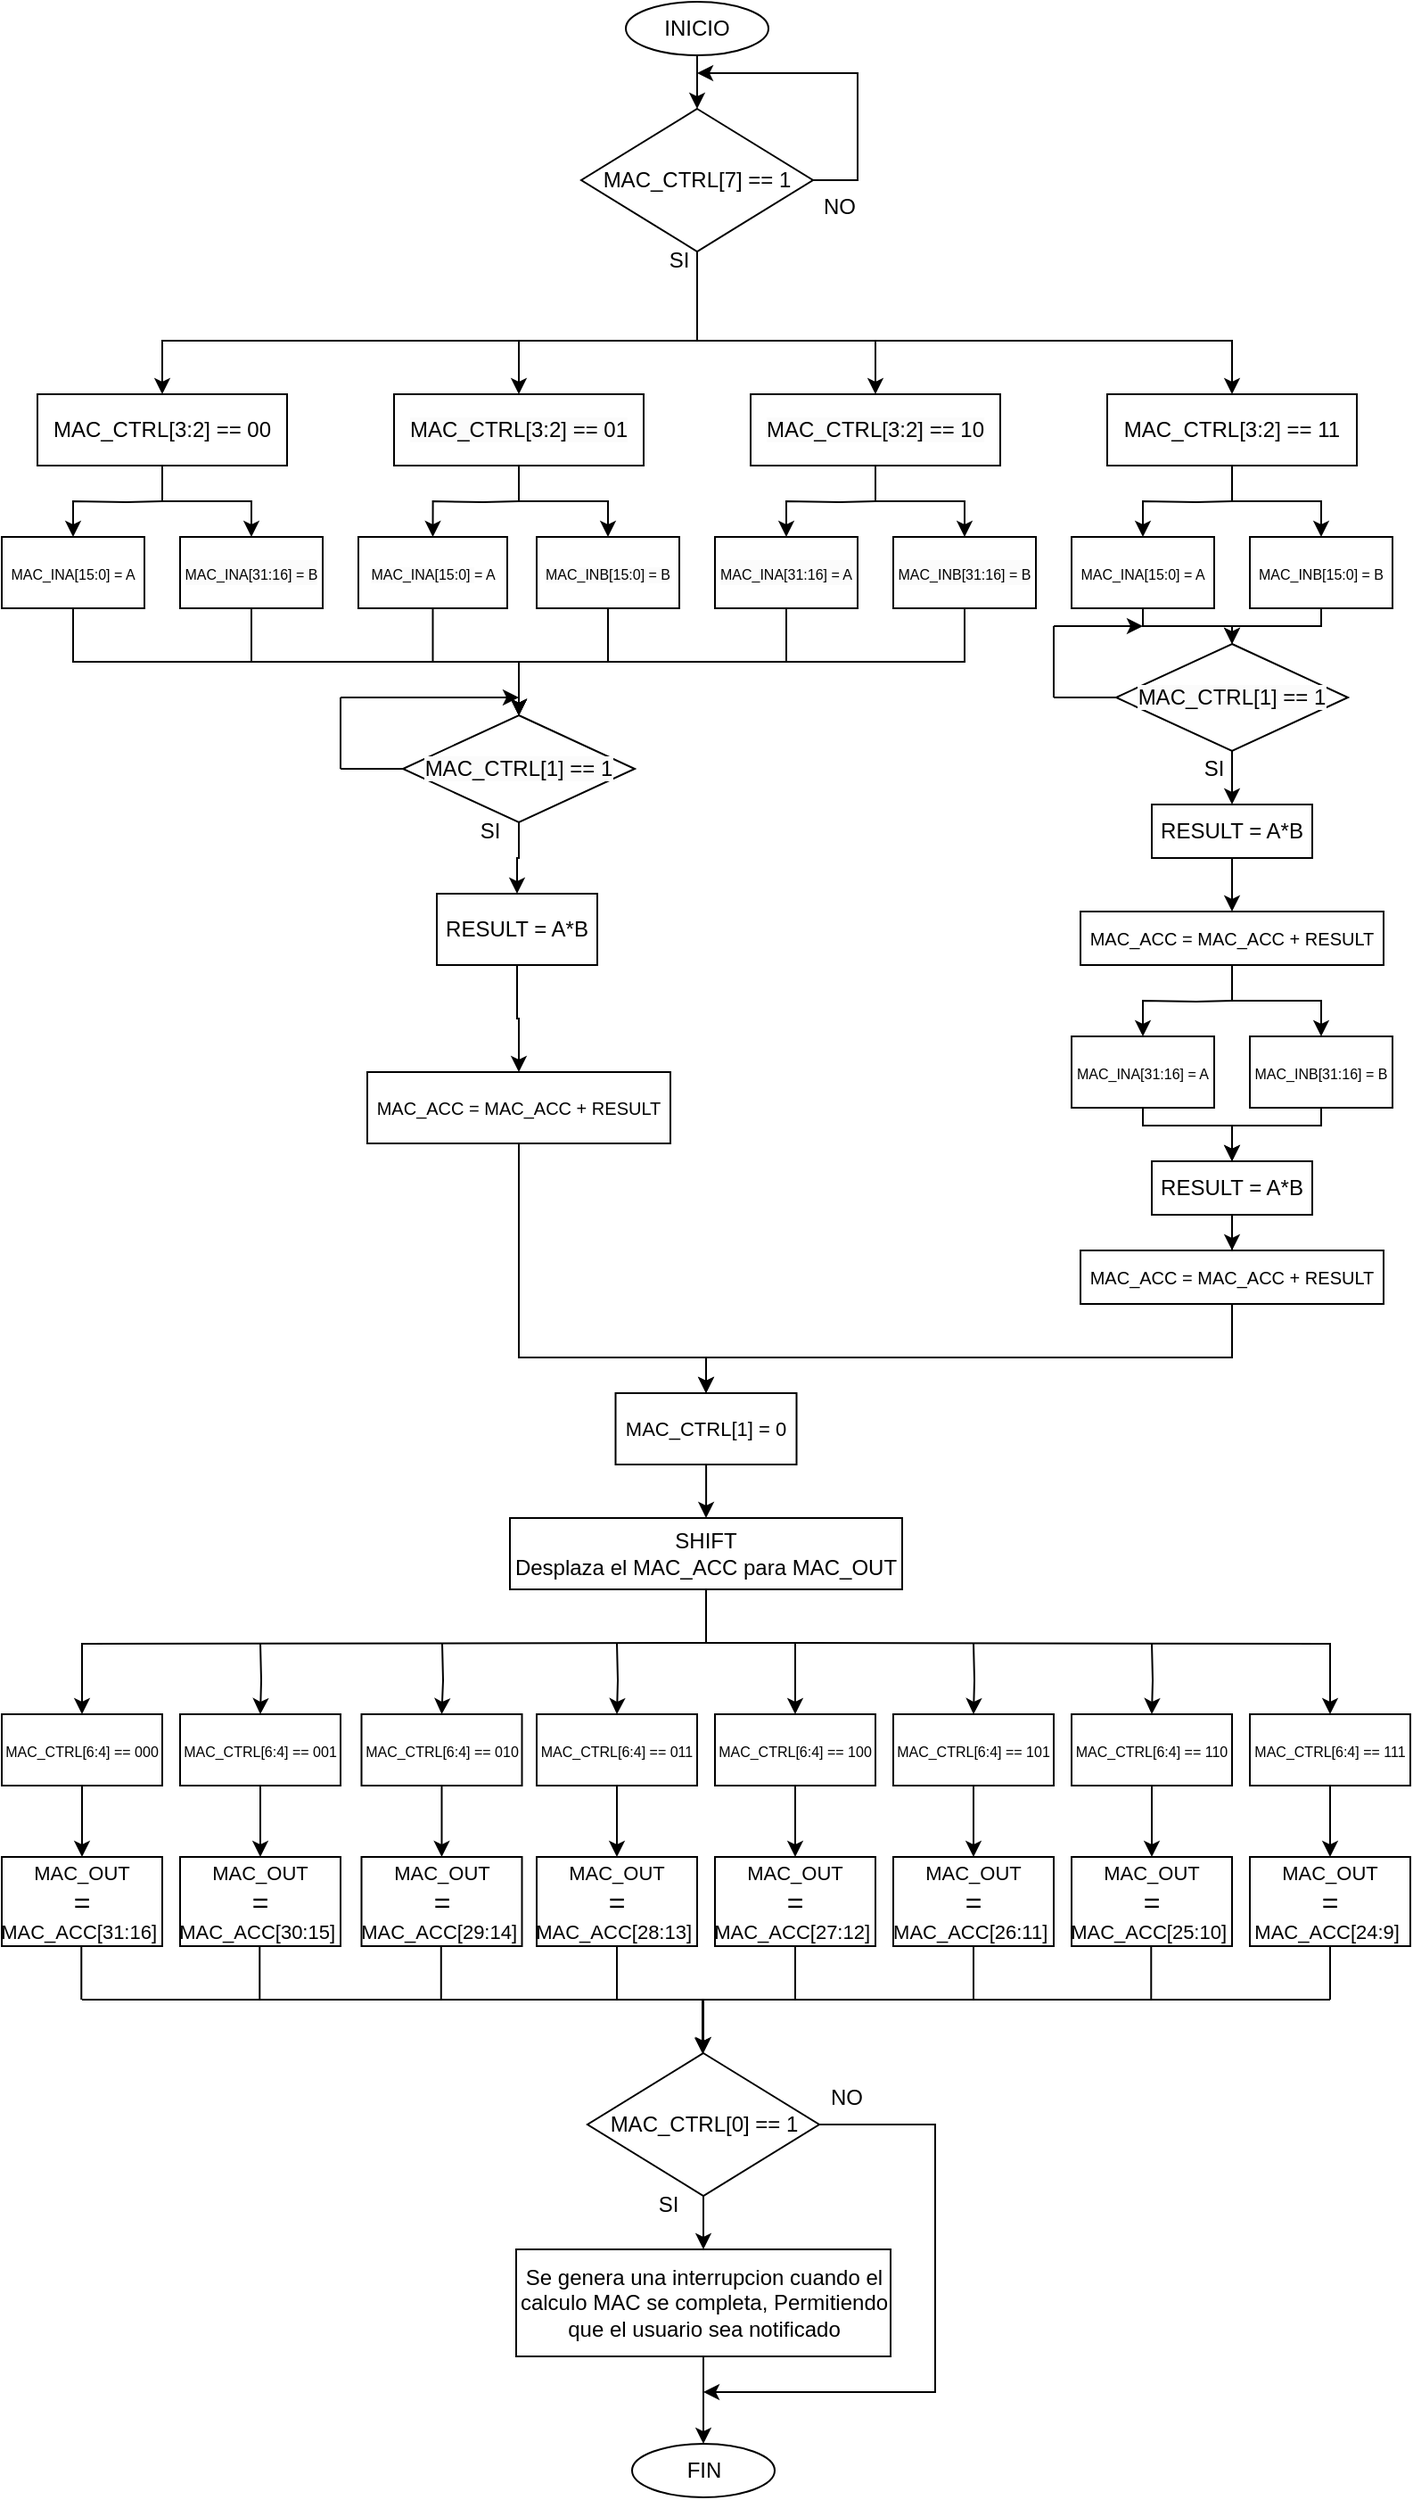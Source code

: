 <mxfile version="24.8.4">
  <diagram name="Página-1" id="S5s8gdEWDQnm_vb1-Cur">
    <mxGraphModel dx="2491" dy="2509" grid="1" gridSize="10" guides="1" tooltips="1" connect="1" arrows="1" fold="1" page="1" pageScale="1" pageWidth="827" pageHeight="1169" math="0" shadow="0">
      <root>
        <mxCell id="0" />
        <mxCell id="1" parent="0" />
        <mxCell id="XqxvmUvMj2cJ1wYKaSK2-6" value="" style="edgeStyle=orthogonalEdgeStyle;rounded=0;orthogonalLoop=1;jettySize=auto;html=1;entryX=0.5;entryY=0;entryDx=0;entryDy=0;" parent="1" source="XqxvmUvMj2cJ1wYKaSK2-3" target="XqxvmUvMj2cJ1wYKaSK2-7" edge="1">
          <mxGeometry relative="1" as="geometry">
            <mxPoint x="540.0" y="-60" as="targetPoint" />
          </mxGeometry>
        </mxCell>
        <mxCell id="XqxvmUvMj2cJ1wYKaSK2-3" value="INICIO" style="ellipse;whiteSpace=wrap;html=1;" parent="1" vertex="1">
          <mxGeometry x="520" y="-100" width="80" height="30" as="geometry" />
        </mxCell>
        <mxCell id="XqxvmUvMj2cJ1wYKaSK2-9" style="edgeStyle=orthogonalEdgeStyle;rounded=0;orthogonalLoop=1;jettySize=auto;html=1;exitX=1;exitY=0.5;exitDx=0;exitDy=0;" parent="1" source="XqxvmUvMj2cJ1wYKaSK2-7" edge="1">
          <mxGeometry relative="1" as="geometry">
            <mxPoint x="560" y="-60" as="targetPoint" />
            <Array as="points">
              <mxPoint x="650" />
              <mxPoint x="650" y="-60" />
            </Array>
          </mxGeometry>
        </mxCell>
        <mxCell id="XqxvmUvMj2cJ1wYKaSK2-16" value="" style="edgeStyle=orthogonalEdgeStyle;rounded=0;orthogonalLoop=1;jettySize=auto;html=1;" parent="1" target="XqxvmUvMj2cJ1wYKaSK2-12" edge="1">
          <mxGeometry relative="1" as="geometry">
            <mxPoint x="560" y="60" as="sourcePoint" />
            <Array as="points">
              <mxPoint x="560" y="61" />
              <mxPoint x="560" y="90" />
              <mxPoint x="460" y="90" />
            </Array>
          </mxGeometry>
        </mxCell>
        <mxCell id="XqxvmUvMj2cJ1wYKaSK2-7" value="MAC_CTRL[7] == 1" style="rhombus;whiteSpace=wrap;html=1;" parent="1" vertex="1">
          <mxGeometry x="495" y="-40" width="130" height="80" as="geometry" />
        </mxCell>
        <mxCell id="XqxvmUvMj2cJ1wYKaSK2-39" value="" style="edgeStyle=orthogonalEdgeStyle;rounded=0;orthogonalLoop=1;jettySize=auto;html=1;" parent="1" source="XqxvmUvMj2cJ1wYKaSK2-11" target="XqxvmUvMj2cJ1wYKaSK2-31" edge="1">
          <mxGeometry relative="1" as="geometry" />
        </mxCell>
        <mxCell id="XqxvmUvMj2cJ1wYKaSK2-11" value="&lt;br&gt;&lt;span style=&quot;color: rgb(0, 0, 0); font-family: Helvetica; font-size: 12px; font-style: normal; font-variant-ligatures: normal; font-variant-caps: normal; font-weight: 400; letter-spacing: normal; orphans: 2; text-align: center; text-indent: 0px; text-transform: none; widows: 2; word-spacing: 0px; -webkit-text-stroke-width: 0px; white-space: normal; background-color: rgb(251, 251, 251); text-decoration-thickness: initial; text-decoration-style: initial; text-decoration-color: initial; display: inline !important; float: none;&quot;&gt;MAC_CTRL[3:2] == 10&lt;/span&gt;&lt;div&gt;&lt;br&gt;&lt;/div&gt;" style="rounded=0;whiteSpace=wrap;html=1;" parent="1" vertex="1">
          <mxGeometry x="590" y="120" width="140" height="40" as="geometry" />
        </mxCell>
        <mxCell id="XqxvmUvMj2cJ1wYKaSK2-37" value="" style="edgeStyle=orthogonalEdgeStyle;rounded=0;orthogonalLoop=1;jettySize=auto;html=1;" parent="1" source="XqxvmUvMj2cJ1wYKaSK2-12" target="XqxvmUvMj2cJ1wYKaSK2-29" edge="1">
          <mxGeometry relative="1" as="geometry" />
        </mxCell>
        <mxCell id="XqxvmUvMj2cJ1wYKaSK2-12" value="&lt;br&gt;&lt;span style=&quot;color: rgb(0, 0, 0); font-family: Helvetica; font-size: 12px; font-style: normal; font-variant-ligatures: normal; font-variant-caps: normal; font-weight: 400; letter-spacing: normal; orphans: 2; text-align: center; text-indent: 0px; text-transform: none; widows: 2; word-spacing: 0px; -webkit-text-stroke-width: 0px; white-space: normal; background-color: rgb(251, 251, 251); text-decoration-thickness: initial; text-decoration-style: initial; text-decoration-color: initial; display: inline !important; float: none;&quot;&gt;MAC_CTRL[3:2] == 01&lt;/span&gt;&lt;div&gt;&lt;br&gt;&lt;/div&gt;" style="rounded=0;whiteSpace=wrap;html=1;fontStyle=1" parent="1" vertex="1">
          <mxGeometry x="390" y="120" width="140" height="40" as="geometry" />
        </mxCell>
        <mxCell id="XqxvmUvMj2cJ1wYKaSK2-35" value="" style="edgeStyle=orthogonalEdgeStyle;rounded=0;orthogonalLoop=1;jettySize=auto;html=1;" parent="1" source="XqxvmUvMj2cJ1wYKaSK2-13" target="XqxvmUvMj2cJ1wYKaSK2-27" edge="1">
          <mxGeometry relative="1" as="geometry" />
        </mxCell>
        <mxCell id="XqxvmUvMj2cJ1wYKaSK2-13" value="MAC_CTRL[3:2] == 00" style="rounded=0;whiteSpace=wrap;html=1;" parent="1" vertex="1">
          <mxGeometry x="190" y="120" width="140" height="40" as="geometry" />
        </mxCell>
        <mxCell id="XqxvmUvMj2cJ1wYKaSK2-41" value="" style="edgeStyle=orthogonalEdgeStyle;rounded=0;orthogonalLoop=1;jettySize=auto;html=1;" parent="1" source="XqxvmUvMj2cJ1wYKaSK2-14" target="XqxvmUvMj2cJ1wYKaSK2-33" edge="1">
          <mxGeometry relative="1" as="geometry" />
        </mxCell>
        <mxCell id="XqxvmUvMj2cJ1wYKaSK2-14" value="MAC_CTRL[3:2] == 11" style="rounded=0;whiteSpace=wrap;html=1;" parent="1" vertex="1">
          <mxGeometry x="790" y="120" width="140" height="40" as="geometry" />
        </mxCell>
        <mxCell id="XqxvmUvMj2cJ1wYKaSK2-19" value="" style="edgeStyle=orthogonalEdgeStyle;rounded=0;orthogonalLoop=1;jettySize=auto;html=1;entryX=0.5;entryY=0;entryDx=0;entryDy=0;" parent="1" target="XqxvmUvMj2cJ1wYKaSK2-13" edge="1">
          <mxGeometry relative="1" as="geometry">
            <mxPoint x="560" y="60" as="sourcePoint" />
            <mxPoint x="440" y="120" as="targetPoint" />
            <Array as="points">
              <mxPoint x="560" y="90" />
              <mxPoint x="260" y="90" />
            </Array>
          </mxGeometry>
        </mxCell>
        <mxCell id="XqxvmUvMj2cJ1wYKaSK2-20" value="" style="edgeStyle=orthogonalEdgeStyle;rounded=0;orthogonalLoop=1;jettySize=auto;html=1;entryX=0.5;entryY=0;entryDx=0;entryDy=0;" parent="1" target="XqxvmUvMj2cJ1wYKaSK2-11" edge="1">
          <mxGeometry relative="1" as="geometry">
            <mxPoint x="560" y="60" as="sourcePoint" />
            <mxPoint x="540" y="120" as="targetPoint" />
            <Array as="points">
              <mxPoint x="560" y="90" />
              <mxPoint x="660" y="90" />
            </Array>
          </mxGeometry>
        </mxCell>
        <mxCell id="XqxvmUvMj2cJ1wYKaSK2-22" value="" style="edgeStyle=orthogonalEdgeStyle;rounded=0;orthogonalLoop=1;jettySize=auto;html=1;entryX=0.5;entryY=0;entryDx=0;entryDy=0;exitX=0.5;exitY=1;exitDx=0;exitDy=0;" parent="1" source="XqxvmUvMj2cJ1wYKaSK2-7" target="XqxvmUvMj2cJ1wYKaSK2-14" edge="1">
          <mxGeometry relative="1" as="geometry">
            <mxPoint x="560" y="60" as="sourcePoint" />
            <mxPoint x="740" y="110" as="targetPoint" />
            <Array as="points">
              <mxPoint x="560" y="90" />
              <mxPoint x="860" y="90" />
            </Array>
          </mxGeometry>
        </mxCell>
        <mxCell id="XqxvmUvMj2cJ1wYKaSK2-88" style="edgeStyle=orthogonalEdgeStyle;rounded=0;orthogonalLoop=1;jettySize=auto;html=1;entryX=0.5;entryY=0;entryDx=0;entryDy=0;" parent="1" source="XqxvmUvMj2cJ1wYKaSK2-26" target="XqxvmUvMj2cJ1wYKaSK2-77" edge="1">
          <mxGeometry relative="1" as="geometry">
            <Array as="points">
              <mxPoint x="210" y="270" />
              <mxPoint x="460" y="270" />
            </Array>
          </mxGeometry>
        </mxCell>
        <mxCell id="XqxvmUvMj2cJ1wYKaSK2-26" value="&lt;font style=&quot;font-size: 8px;&quot;&gt;MAC_INA[15:0] = A&lt;/font&gt;" style="rounded=0;whiteSpace=wrap;html=1;" parent="1" vertex="1">
          <mxGeometry x="170" y="200" width="80" height="40" as="geometry" />
        </mxCell>
        <mxCell id="XqxvmUvMj2cJ1wYKaSK2-87" style="edgeStyle=orthogonalEdgeStyle;rounded=0;orthogonalLoop=1;jettySize=auto;html=1;entryX=0.5;entryY=0;entryDx=0;entryDy=0;" parent="1" source="XqxvmUvMj2cJ1wYKaSK2-27" target="XqxvmUvMj2cJ1wYKaSK2-77" edge="1">
          <mxGeometry relative="1" as="geometry">
            <Array as="points">
              <mxPoint x="310" y="270" />
              <mxPoint x="460" y="270" />
            </Array>
          </mxGeometry>
        </mxCell>
        <mxCell id="XqxvmUvMj2cJ1wYKaSK2-27" value="&lt;br&gt;&lt;span style=&quot;color: rgb(0, 0, 0); font-family: Helvetica; font-style: normal; font-variant-ligatures: normal; font-variant-caps: normal; font-weight: 400; letter-spacing: normal; orphans: 2; text-align: center; text-indent: 0px; text-transform: none; widows: 2; word-spacing: 0px; -webkit-text-stroke-width: 0px; white-space: normal; background-color: rgb(251, 251, 251); text-decoration-thickness: initial; text-decoration-style: initial; text-decoration-color: initial; float: none; display: inline !important;&quot;&gt;&lt;font style=&quot;font-size: 8px;&quot;&gt;MAC_INA[31:16] = B&lt;/font&gt;&lt;/span&gt;&lt;div&gt;&lt;br&gt;&lt;/div&gt;" style="rounded=0;whiteSpace=wrap;html=1;" parent="1" vertex="1">
          <mxGeometry x="270" y="200" width="80" height="40" as="geometry" />
        </mxCell>
        <mxCell id="XqxvmUvMj2cJ1wYKaSK2-86" value="" style="edgeStyle=orthogonalEdgeStyle;rounded=0;orthogonalLoop=1;jettySize=auto;html=1;" parent="1" source="XqxvmUvMj2cJ1wYKaSK2-28" target="XqxvmUvMj2cJ1wYKaSK2-77" edge="1">
          <mxGeometry relative="1" as="geometry" />
        </mxCell>
        <mxCell id="XqxvmUvMj2cJ1wYKaSK2-28" value="&lt;br&gt;&lt;span style=&quot;color: rgb(0, 0, 0); font-family: Helvetica; font-size: 8px; font-style: normal; font-variant-ligatures: normal; font-variant-caps: normal; font-weight: 400; letter-spacing: normal; orphans: 2; text-align: center; text-indent: 0px; text-transform: none; widows: 2; word-spacing: 0px; -webkit-text-stroke-width: 0px; white-space: normal; background-color: rgb(251, 251, 251); text-decoration-thickness: initial; text-decoration-style: initial; text-decoration-color: initial; display: inline !important; float: none;&quot;&gt;MAC_INA[15:0]&amp;nbsp;&lt;/span&gt;&lt;span style=&quot;font-size: 8px;&quot;&gt;= A&lt;/span&gt;&lt;div&gt;&lt;br&gt;&lt;/div&gt;" style="rounded=0;whiteSpace=wrap;html=1;" parent="1" vertex="1">
          <mxGeometry x="370" y="200" width="83.5" height="40" as="geometry" />
        </mxCell>
        <mxCell id="XqxvmUvMj2cJ1wYKaSK2-85" style="edgeStyle=orthogonalEdgeStyle;rounded=0;orthogonalLoop=1;jettySize=auto;html=1;entryX=0.5;entryY=0;entryDx=0;entryDy=0;" parent="1" source="XqxvmUvMj2cJ1wYKaSK2-29" target="XqxvmUvMj2cJ1wYKaSK2-77" edge="1">
          <mxGeometry relative="1" as="geometry" />
        </mxCell>
        <mxCell id="XqxvmUvMj2cJ1wYKaSK2-29" value="&lt;br&gt;&lt;span style=&quot;color: rgb(0, 0, 0); font-family: Helvetica; font-size: 8px; font-style: normal; font-variant-ligatures: normal; font-variant-caps: normal; font-weight: 400; letter-spacing: normal; orphans: 2; text-align: center; text-indent: 0px; text-transform: none; widows: 2; word-spacing: 0px; -webkit-text-stroke-width: 0px; white-space: normal; background-color: rgb(251, 251, 251); text-decoration-thickness: initial; text-decoration-style: initial; text-decoration-color: initial; display: inline !important; float: none;&quot;&gt;MAC_INB[15:0] = B&lt;/span&gt;&lt;div&gt;&lt;br&gt;&lt;/div&gt;" style="rounded=0;whiteSpace=wrap;html=1;" parent="1" vertex="1">
          <mxGeometry x="470" y="200" width="80" height="40" as="geometry" />
        </mxCell>
        <mxCell id="XqxvmUvMj2cJ1wYKaSK2-84" style="edgeStyle=orthogonalEdgeStyle;rounded=0;orthogonalLoop=1;jettySize=auto;html=1;entryX=0.5;entryY=0;entryDx=0;entryDy=0;" parent="1" source="XqxvmUvMj2cJ1wYKaSK2-30" target="XqxvmUvMj2cJ1wYKaSK2-77" edge="1">
          <mxGeometry relative="1" as="geometry">
            <Array as="points">
              <mxPoint x="610" y="270" />
              <mxPoint x="460" y="270" />
            </Array>
          </mxGeometry>
        </mxCell>
        <mxCell id="XqxvmUvMj2cJ1wYKaSK2-30" value="&lt;br&gt;&lt;br style=&quot;forced-color-adjust: none;&quot;&gt;&lt;span style=&quot;forced-color-adjust: none; color: rgb(0, 0, 0); font-family: Helvetica; font-style: normal; font-variant-ligatures: normal; font-variant-caps: normal; font-weight: 400; letter-spacing: normal; orphans: 2; text-align: center; text-indent: 0px; text-transform: none; widows: 2; word-spacing: 0px; -webkit-text-stroke-width: 0px; white-space: normal; background-color: rgb(251, 251, 251); text-decoration-thickness: initial; text-decoration-style: initial; text-decoration-color: initial; float: none; display: inline !important;&quot;&gt;&lt;font style=&quot;forced-color-adjust: none; font-size: 8px;&quot;&gt;&lt;br&gt;&lt;/font&gt;&lt;/span&gt;&lt;div&gt;&lt;span style=&quot;forced-color-adjust: none; color: rgb(0, 0, 0); font-family: Helvetica; font-style: normal; font-variant-ligatures: normal; font-variant-caps: normal; font-weight: 400; letter-spacing: normal; orphans: 2; text-align: center; text-indent: 0px; text-transform: none; widows: 2; word-spacing: 0px; -webkit-text-stroke-width: 0px; white-space: normal; background-color: rgb(251, 251, 251); text-decoration-thickness: initial; text-decoration-style: initial; text-decoration-color: initial; float: none; display: inline !important;&quot;&gt;&lt;font style=&quot;forced-color-adjust: none; font-size: 8px;&quot;&gt;MAC_INA[31:16] = A&lt;/font&gt;&lt;/span&gt;&lt;div&gt;&lt;div style=&quot;forced-color-adjust: none;&quot;&gt;&lt;br style=&quot;forced-color-adjust: none; color: rgb(0, 0, 0); font-family: Helvetica; font-size: 12px; font-style: normal; font-variant-ligatures: normal; font-variant-caps: normal; font-weight: 400; letter-spacing: normal; orphans: 2; text-align: center; text-indent: 0px; text-transform: none; widows: 2; word-spacing: 0px; -webkit-text-stroke-width: 0px; white-space: normal; background-color: rgb(251, 251, 251); text-decoration-thickness: initial; text-decoration-style: initial; text-decoration-color: initial;&quot;&gt;&lt;br&gt;&lt;br&gt;&lt;/div&gt;&lt;/div&gt;&lt;/div&gt;" style="rounded=0;whiteSpace=wrap;html=1;" parent="1" vertex="1">
          <mxGeometry x="570" y="200" width="80" height="40" as="geometry" />
        </mxCell>
        <mxCell id="XqxvmUvMj2cJ1wYKaSK2-83" style="edgeStyle=orthogonalEdgeStyle;rounded=0;orthogonalLoop=1;jettySize=auto;html=1;entryX=0.5;entryY=0;entryDx=0;entryDy=0;" parent="1" source="XqxvmUvMj2cJ1wYKaSK2-31" target="XqxvmUvMj2cJ1wYKaSK2-77" edge="1">
          <mxGeometry relative="1" as="geometry">
            <Array as="points">
              <mxPoint x="710" y="270" />
              <mxPoint x="460" y="270" />
            </Array>
          </mxGeometry>
        </mxCell>
        <mxCell id="XqxvmUvMj2cJ1wYKaSK2-31" value="&lt;br&gt;&lt;br style=&quot;forced-color-adjust: none;&quot;&gt;&lt;span style=&quot;forced-color-adjust: none; color: rgb(0, 0, 0); font-family: Helvetica; font-style: normal; font-variant-ligatures: normal; font-variant-caps: normal; font-weight: 400; letter-spacing: normal; orphans: 2; text-align: center; text-indent: 0px; text-transform: none; widows: 2; word-spacing: 0px; -webkit-text-stroke-width: 0px; white-space: normal; background-color: rgb(251, 251, 251); text-decoration-thickness: initial; text-decoration-style: initial; text-decoration-color: initial; float: none; display: inline !important;&quot;&gt;&lt;font style=&quot;forced-color-adjust: none; font-size: 8px;&quot;&gt;&lt;br&gt;&lt;/font&gt;&lt;/span&gt;&lt;div&gt;&lt;span style=&quot;forced-color-adjust: none; color: rgb(0, 0, 0); font-family: Helvetica; font-style: normal; font-variant-ligatures: normal; font-variant-caps: normal; font-weight: 400; letter-spacing: normal; orphans: 2; text-align: center; text-indent: 0px; text-transform: none; widows: 2; word-spacing: 0px; -webkit-text-stroke-width: 0px; white-space: normal; background-color: rgb(251, 251, 251); text-decoration-thickness: initial; text-decoration-style: initial; text-decoration-color: initial; float: none; display: inline !important;&quot;&gt;&lt;font style=&quot;forced-color-adjust: none; font-size: 8px;&quot;&gt;MAC_INB[31:16] = B&lt;/font&gt;&lt;/span&gt;&lt;div style=&quot;forced-color-adjust: none;&quot;&gt;&lt;br style=&quot;forced-color-adjust: none; color: rgb(0, 0, 0); font-family: Helvetica; font-size: 12px; font-style: normal; font-variant-ligatures: normal; font-variant-caps: normal; font-weight: 400; letter-spacing: normal; orphans: 2; text-align: center; text-indent: 0px; text-transform: none; widows: 2; word-spacing: 0px; -webkit-text-stroke-width: 0px; white-space: normal; background-color: rgb(251, 251, 251); text-decoration-thickness: initial; text-decoration-style: initial; text-decoration-color: initial;&quot;&gt;&lt;br&gt;&lt;br&gt;&lt;/div&gt;&lt;/div&gt;" style="rounded=0;whiteSpace=wrap;html=1;" parent="1" vertex="1">
          <mxGeometry x="670" y="200" width="80" height="40" as="geometry" />
        </mxCell>
        <mxCell id="XqxvmUvMj2cJ1wYKaSK2-82" value="" style="edgeStyle=orthogonalEdgeStyle;rounded=0;orthogonalLoop=1;jettySize=auto;html=1;" parent="1" source="XqxvmUvMj2cJ1wYKaSK2-32" target="XqxvmUvMj2cJ1wYKaSK2-80" edge="1">
          <mxGeometry relative="1" as="geometry">
            <Array as="points">
              <mxPoint x="810" y="250" />
              <mxPoint x="860" y="250" />
            </Array>
          </mxGeometry>
        </mxCell>
        <mxCell id="XqxvmUvMj2cJ1wYKaSK2-32" value="&lt;span style=&quot;font-size: 8px;&quot;&gt;MAC_INA[15:0] = A&lt;/span&gt;" style="rounded=0;whiteSpace=wrap;html=1;" parent="1" vertex="1">
          <mxGeometry x="770" y="200" width="80" height="40" as="geometry" />
        </mxCell>
        <mxCell id="XqxvmUvMj2cJ1wYKaSK2-81" value="" style="edgeStyle=orthogonalEdgeStyle;rounded=0;orthogonalLoop=1;jettySize=auto;html=1;" parent="1" source="XqxvmUvMj2cJ1wYKaSK2-33" target="XqxvmUvMj2cJ1wYKaSK2-80" edge="1">
          <mxGeometry relative="1" as="geometry">
            <Array as="points">
              <mxPoint x="910" y="250" />
              <mxPoint x="860" y="250" />
            </Array>
          </mxGeometry>
        </mxCell>
        <mxCell id="XqxvmUvMj2cJ1wYKaSK2-33" value="&lt;br&gt;&lt;span style=&quot;font-size: 8px;&quot;&gt;MAC_INB[15:0] = B&lt;/span&gt;&lt;div&gt;&lt;br&gt;&lt;/div&gt;" style="rounded=0;whiteSpace=wrap;html=1;" parent="1" vertex="1">
          <mxGeometry x="870" y="200" width="80" height="40" as="geometry" />
        </mxCell>
        <mxCell id="XqxvmUvMj2cJ1wYKaSK2-34" value="SI" style="text;html=1;align=center;verticalAlign=middle;whiteSpace=wrap;rounded=0;" parent="1" vertex="1">
          <mxGeometry x="520" y="30" width="60" height="30" as="geometry" />
        </mxCell>
        <mxCell id="XqxvmUvMj2cJ1wYKaSK2-36" value="" style="edgeStyle=orthogonalEdgeStyle;rounded=0;orthogonalLoop=1;jettySize=auto;html=1;entryX=0.5;entryY=0;entryDx=0;entryDy=0;" parent="1" target="XqxvmUvMj2cJ1wYKaSK2-26" edge="1">
          <mxGeometry relative="1" as="geometry">
            <mxPoint x="260" y="180" as="sourcePoint" />
            <mxPoint x="320" y="210" as="targetPoint" />
          </mxGeometry>
        </mxCell>
        <mxCell id="XqxvmUvMj2cJ1wYKaSK2-38" value="" style="edgeStyle=orthogonalEdgeStyle;rounded=0;orthogonalLoop=1;jettySize=auto;html=1;entryX=0.5;entryY=0;entryDx=0;entryDy=0;" parent="1" target="XqxvmUvMj2cJ1wYKaSK2-28" edge="1">
          <mxGeometry relative="1" as="geometry">
            <mxPoint x="460" y="180" as="sourcePoint" />
            <mxPoint x="400" y="200" as="targetPoint" />
          </mxGeometry>
        </mxCell>
        <mxCell id="XqxvmUvMj2cJ1wYKaSK2-40" value="" style="edgeStyle=orthogonalEdgeStyle;rounded=0;orthogonalLoop=1;jettySize=auto;html=1;entryX=0.5;entryY=0;entryDx=0;entryDy=0;" parent="1" target="XqxvmUvMj2cJ1wYKaSK2-30" edge="1">
          <mxGeometry relative="1" as="geometry">
            <mxPoint x="660" y="180" as="sourcePoint" />
            <mxPoint x="579.48" y="180" as="targetPoint" />
          </mxGeometry>
        </mxCell>
        <mxCell id="XqxvmUvMj2cJ1wYKaSK2-42" value="" style="edgeStyle=orthogonalEdgeStyle;rounded=0;orthogonalLoop=1;jettySize=auto;html=1;entryX=0.5;entryY=0;entryDx=0;entryDy=0;" parent="1" target="XqxvmUvMj2cJ1wYKaSK2-32" edge="1">
          <mxGeometry relative="1" as="geometry">
            <mxPoint x="860" y="180" as="sourcePoint" />
            <mxPoint x="800" y="180" as="targetPoint" />
          </mxGeometry>
        </mxCell>
        <mxCell id="XqxvmUvMj2cJ1wYKaSK2-49" value="" style="edgeStyle=orthogonalEdgeStyle;rounded=0;orthogonalLoop=1;jettySize=auto;html=1;" parent="1" source="XqxvmUvMj2cJ1wYKaSK2-44" target="XqxvmUvMj2cJ1wYKaSK2-45" edge="1">
          <mxGeometry relative="1" as="geometry" />
        </mxCell>
        <mxCell id="XqxvmUvMj2cJ1wYKaSK2-44" value="RESULT = A*B" style="rounded=0;whiteSpace=wrap;html=1;" parent="1" vertex="1">
          <mxGeometry x="414" y="400" width="90" height="40" as="geometry" />
        </mxCell>
        <mxCell id="Qrr7-VOG2FT9avnJHbCs-41" style="edgeStyle=orthogonalEdgeStyle;rounded=0;orthogonalLoop=1;jettySize=auto;html=1;entryX=0.5;entryY=0;entryDx=0;entryDy=0;" edge="1" parent="1" source="XqxvmUvMj2cJ1wYKaSK2-45" target="Qrr7-VOG2FT9avnJHbCs-38">
          <mxGeometry relative="1" as="geometry">
            <Array as="points">
              <mxPoint x="460" y="660" />
              <mxPoint x="565" y="660" />
            </Array>
          </mxGeometry>
        </mxCell>
        <mxCell id="XqxvmUvMj2cJ1wYKaSK2-45" value="&lt;font style=&quot;font-size: 10px;&quot;&gt;MAC_ACC = MAC_ACC + RESULT&lt;/font&gt;" style="rounded=0;whiteSpace=wrap;html=1;" parent="1" vertex="1">
          <mxGeometry x="375" y="500" width="170" height="40" as="geometry" />
        </mxCell>
        <mxCell id="XqxvmUvMj2cJ1wYKaSK2-60" value="" style="edgeStyle=orthogonalEdgeStyle;rounded=0;orthogonalLoop=1;jettySize=auto;html=1;" parent="1" source="XqxvmUvMj2cJ1wYKaSK2-61" target="XqxvmUvMj2cJ1wYKaSK2-62" edge="1">
          <mxGeometry relative="1" as="geometry" />
        </mxCell>
        <mxCell id="XqxvmUvMj2cJ1wYKaSK2-61" value="RESULT = A*B" style="rounded=0;whiteSpace=wrap;html=1;" parent="1" vertex="1">
          <mxGeometry x="815" y="350" width="90" height="30" as="geometry" />
        </mxCell>
        <mxCell id="XqxvmUvMj2cJ1wYKaSK2-66" value="" style="edgeStyle=orthogonalEdgeStyle;rounded=0;orthogonalLoop=1;jettySize=auto;html=1;" parent="1" source="XqxvmUvMj2cJ1wYKaSK2-62" target="XqxvmUvMj2cJ1wYKaSK2-64" edge="1">
          <mxGeometry relative="1" as="geometry" />
        </mxCell>
        <mxCell id="XqxvmUvMj2cJ1wYKaSK2-62" value="&lt;font style=&quot;font-size: 10px;&quot;&gt;MAC_ACC = MAC_ACC + RESULT&lt;/font&gt;" style="rounded=0;whiteSpace=wrap;html=1;" parent="1" vertex="1">
          <mxGeometry x="775" y="410" width="170" height="30" as="geometry" />
        </mxCell>
        <mxCell id="XqxvmUvMj2cJ1wYKaSK2-63" value="&lt;span style=&quot;font-size: 8px;&quot;&gt;MAC_INA[31:16] = A&lt;/span&gt;" style="rounded=0;whiteSpace=wrap;html=1;" parent="1" vertex="1">
          <mxGeometry x="770" y="480" width="80" height="40" as="geometry" />
        </mxCell>
        <mxCell id="XqxvmUvMj2cJ1wYKaSK2-71" value="" style="edgeStyle=orthogonalEdgeStyle;rounded=0;orthogonalLoop=1;jettySize=auto;html=1;entryX=0.5;entryY=0;entryDx=0;entryDy=0;exitX=0.5;exitY=1;exitDx=0;exitDy=0;" parent="1" source="XqxvmUvMj2cJ1wYKaSK2-64" target="XqxvmUvMj2cJ1wYKaSK2-69" edge="1">
          <mxGeometry relative="1" as="geometry">
            <Array as="points">
              <mxPoint x="910" y="530" />
              <mxPoint x="860" y="530" />
            </Array>
          </mxGeometry>
        </mxCell>
        <mxCell id="XqxvmUvMj2cJ1wYKaSK2-64" value="&lt;br&gt;&lt;span style=&quot;font-size: 8px;&quot;&gt;MAC_INB[31:16] = B&lt;/span&gt;&lt;div&gt;&lt;br&gt;&lt;/div&gt;" style="rounded=0;whiteSpace=wrap;html=1;" parent="1" vertex="1">
          <mxGeometry x="870" y="480" width="80" height="40" as="geometry" />
        </mxCell>
        <mxCell id="XqxvmUvMj2cJ1wYKaSK2-65" value="" style="edgeStyle=orthogonalEdgeStyle;rounded=0;orthogonalLoop=1;jettySize=auto;html=1;entryX=0.5;entryY=0;entryDx=0;entryDy=0;" parent="1" target="XqxvmUvMj2cJ1wYKaSK2-63" edge="1">
          <mxGeometry relative="1" as="geometry">
            <mxPoint x="860" y="460" as="sourcePoint" />
            <mxPoint x="800" y="460" as="targetPoint" />
          </mxGeometry>
        </mxCell>
        <mxCell id="XqxvmUvMj2cJ1wYKaSK2-68" value="" style="edgeStyle=orthogonalEdgeStyle;rounded=0;orthogonalLoop=1;jettySize=auto;html=1;" parent="1" source="XqxvmUvMj2cJ1wYKaSK2-69" target="XqxvmUvMj2cJ1wYKaSK2-70" edge="1">
          <mxGeometry relative="1" as="geometry" />
        </mxCell>
        <mxCell id="XqxvmUvMj2cJ1wYKaSK2-69" value="RESULT = A*B" style="rounded=0;whiteSpace=wrap;html=1;" parent="1" vertex="1">
          <mxGeometry x="815" y="550" width="90" height="30" as="geometry" />
        </mxCell>
        <mxCell id="Qrr7-VOG2FT9avnJHbCs-40" style="edgeStyle=orthogonalEdgeStyle;rounded=0;orthogonalLoop=1;jettySize=auto;html=1;entryX=0.5;entryY=0;entryDx=0;entryDy=0;exitX=0.5;exitY=1;exitDx=0;exitDy=0;" edge="1" parent="1" source="XqxvmUvMj2cJ1wYKaSK2-70" target="Qrr7-VOG2FT9avnJHbCs-38">
          <mxGeometry relative="1" as="geometry">
            <Array as="points">
              <mxPoint x="860" y="660" />
              <mxPoint x="565" y="660" />
            </Array>
          </mxGeometry>
        </mxCell>
        <mxCell id="XqxvmUvMj2cJ1wYKaSK2-70" value="&lt;font style=&quot;font-size: 10px;&quot;&gt;MAC_ACC = MAC_ACC + RESULT&lt;/font&gt;" style="rounded=0;whiteSpace=wrap;html=1;" parent="1" vertex="1">
          <mxGeometry x="775" y="600" width="170" height="30" as="geometry" />
        </mxCell>
        <mxCell id="XqxvmUvMj2cJ1wYKaSK2-72" value="" style="edgeStyle=orthogonalEdgeStyle;rounded=0;orthogonalLoop=1;jettySize=auto;html=1;entryX=0.5;entryY=0;entryDx=0;entryDy=0;exitX=0.5;exitY=1;exitDx=0;exitDy=0;" parent="1" source="XqxvmUvMj2cJ1wYKaSK2-63" target="XqxvmUvMj2cJ1wYKaSK2-69" edge="1">
          <mxGeometry relative="1" as="geometry">
            <mxPoint x="920" y="530" as="sourcePoint" />
            <mxPoint x="870" y="550" as="targetPoint" />
            <Array as="points">
              <mxPoint x="810" y="530" />
              <mxPoint x="860" y="530" />
            </Array>
          </mxGeometry>
        </mxCell>
        <mxCell id="XqxvmUvMj2cJ1wYKaSK2-89" value="" style="edgeStyle=orthogonalEdgeStyle;rounded=0;orthogonalLoop=1;jettySize=auto;html=1;" parent="1" source="XqxvmUvMj2cJ1wYKaSK2-77" target="XqxvmUvMj2cJ1wYKaSK2-44" edge="1">
          <mxGeometry relative="1" as="geometry" />
        </mxCell>
        <mxCell id="XqxvmUvMj2cJ1wYKaSK2-77" value="&lt;br&gt;&lt;span style=&quot;color: rgb(0, 0, 0); font-family: Helvetica; font-size: 12px; font-style: normal; font-variant-ligatures: normal; font-variant-caps: normal; font-weight: 400; letter-spacing: normal; orphans: 2; text-align: center; text-indent: 0px; text-transform: none; widows: 2; word-spacing: 0px; -webkit-text-stroke-width: 0px; white-space: normal; background-color: rgb(251, 251, 251); text-decoration-thickness: initial; text-decoration-style: initial; text-decoration-color: initial; display: inline !important; float: none;&quot;&gt;MAC_CTRL[1] == 1&lt;/span&gt;&lt;div&gt;&lt;br/&gt;&lt;/div&gt;" style="rhombus;whiteSpace=wrap;html=1;" parent="1" vertex="1">
          <mxGeometry x="395" y="300" width="130" height="60" as="geometry" />
        </mxCell>
        <mxCell id="XqxvmUvMj2cJ1wYKaSK2-104" value="" style="edgeStyle=orthogonalEdgeStyle;rounded=0;orthogonalLoop=1;jettySize=auto;html=1;entryX=0.5;entryY=0;entryDx=0;entryDy=0;" parent="1" source="XqxvmUvMj2cJ1wYKaSK2-80" target="XqxvmUvMj2cJ1wYKaSK2-61" edge="1">
          <mxGeometry relative="1" as="geometry" />
        </mxCell>
        <mxCell id="XqxvmUvMj2cJ1wYKaSK2-80" value="&lt;br&gt;&lt;span style=&quot;color: rgb(0, 0, 0); font-family: Helvetica; font-size: 12px; font-style: normal; font-variant-ligatures: normal; font-variant-caps: normal; font-weight: 400; letter-spacing: normal; orphans: 2; text-align: center; text-indent: 0px; text-transform: none; widows: 2; word-spacing: 0px; -webkit-text-stroke-width: 0px; white-space: normal; background-color: rgb(251, 251, 251); text-decoration-thickness: initial; text-decoration-style: initial; text-decoration-color: initial; display: inline !important; float: none;&quot;&gt;MAC_CTRL[1] == 1&lt;/span&gt;&lt;div&gt;&lt;br/&gt;&lt;/div&gt;" style="rhombus;whiteSpace=wrap;html=1;" parent="1" vertex="1">
          <mxGeometry x="795" y="260" width="130" height="60" as="geometry" />
        </mxCell>
        <mxCell id="XqxvmUvMj2cJ1wYKaSK2-90" value="SI" style="text;html=1;align=center;verticalAlign=middle;whiteSpace=wrap;rounded=0;" parent="1" vertex="1">
          <mxGeometry x="414" y="350" width="60" height="30" as="geometry" />
        </mxCell>
        <mxCell id="XqxvmUvMj2cJ1wYKaSK2-91" value="SI" style="text;html=1;align=center;verticalAlign=middle;whiteSpace=wrap;rounded=0;" parent="1" vertex="1">
          <mxGeometry x="820" y="315" width="60" height="30" as="geometry" />
        </mxCell>
        <mxCell id="XqxvmUvMj2cJ1wYKaSK2-103" value="NO" style="text;html=1;align=center;verticalAlign=middle;whiteSpace=wrap;rounded=0;" parent="1" vertex="1">
          <mxGeometry x="610" width="60" height="30" as="geometry" />
        </mxCell>
        <mxCell id="wpN2EaYJEyrVSDHBwKyS-9" value="" style="edgeStyle=orthogonalEdgeStyle;rounded=0;orthogonalLoop=1;jettySize=auto;html=1;" parent="1" source="XqxvmUvMj2cJ1wYKaSK2-105" target="wpN2EaYJEyrVSDHBwKyS-5" edge="1">
          <mxGeometry relative="1" as="geometry">
            <Array as="points">
              <mxPoint x="565" y="820" />
              <mxPoint x="615" y="820" />
            </Array>
          </mxGeometry>
        </mxCell>
        <mxCell id="XqxvmUvMj2cJ1wYKaSK2-105" value="&lt;font style=&quot;font-size: 12px;&quot;&gt;SHIFT&lt;/font&gt;&lt;div&gt;&lt;font style=&quot;font-size: 12px;&quot;&gt;Desplaza el MAC_ACC para MAC_OUT&lt;/font&gt;&lt;/div&gt;" style="rounded=0;whiteSpace=wrap;html=1;" parent="1" vertex="1">
          <mxGeometry x="455" y="750" width="220" height="40" as="geometry" />
        </mxCell>
        <mxCell id="XqxvmUvMj2cJ1wYKaSK2-118" value="" style="edgeStyle=orthogonalEdgeStyle;rounded=0;orthogonalLoop=1;jettySize=auto;html=1;" parent="1" source="XqxvmUvMj2cJ1wYKaSK2-114" target="XqxvmUvMj2cJ1wYKaSK2-115" edge="1">
          <mxGeometry relative="1" as="geometry" />
        </mxCell>
        <mxCell id="XqxvmUvMj2cJ1wYKaSK2-120" style="edgeStyle=orthogonalEdgeStyle;rounded=0;orthogonalLoop=1;jettySize=auto;html=1;" parent="1" source="XqxvmUvMj2cJ1wYKaSK2-114" edge="1">
          <mxGeometry relative="1" as="geometry">
            <mxPoint x="563.5" y="1240" as="targetPoint" />
            <Array as="points">
              <mxPoint x="693.5" y="1090" />
              <mxPoint x="693.5" y="1240" />
            </Array>
          </mxGeometry>
        </mxCell>
        <mxCell id="XqxvmUvMj2cJ1wYKaSK2-114" value="MAC_CTRL[0] == 1" style="rhombus;whiteSpace=wrap;html=1;" parent="1" vertex="1">
          <mxGeometry x="498.5" y="1050" width="130" height="80" as="geometry" />
        </mxCell>
        <mxCell id="XqxvmUvMj2cJ1wYKaSK2-119" value="" style="edgeStyle=orthogonalEdgeStyle;rounded=0;orthogonalLoop=1;jettySize=auto;html=1;" parent="1" source="XqxvmUvMj2cJ1wYKaSK2-115" target="XqxvmUvMj2cJ1wYKaSK2-116" edge="1">
          <mxGeometry relative="1" as="geometry" />
        </mxCell>
        <mxCell id="XqxvmUvMj2cJ1wYKaSK2-115" value="Se genera una interrupcion cuando el calculo MAC se completa, Permitiendo que el usuario sea notificado" style="rounded=0;whiteSpace=wrap;html=1;" parent="1" vertex="1">
          <mxGeometry x="458.5" y="1160" width="210" height="60" as="geometry" />
        </mxCell>
        <mxCell id="XqxvmUvMj2cJ1wYKaSK2-116" value="FIN" style="ellipse;whiteSpace=wrap;html=1;" parent="1" vertex="1">
          <mxGeometry x="523.5" y="1269" width="80" height="30" as="geometry" />
        </mxCell>
        <mxCell id="XqxvmUvMj2cJ1wYKaSK2-121" value="SI" style="text;html=1;align=center;verticalAlign=middle;whiteSpace=wrap;rounded=0;" parent="1" vertex="1">
          <mxGeometry x="513.5" y="1120" width="60" height="30" as="geometry" />
        </mxCell>
        <mxCell id="XqxvmUvMj2cJ1wYKaSK2-122" value="NO" style="text;html=1;align=center;verticalAlign=middle;whiteSpace=wrap;rounded=0;" parent="1" vertex="1">
          <mxGeometry x="613.5" y="1060" width="60" height="30" as="geometry" />
        </mxCell>
        <mxCell id="Qrr7-VOG2FT9avnJHbCs-10" value="" style="edgeStyle=orthogonalEdgeStyle;rounded=0;orthogonalLoop=1;jettySize=auto;html=1;" edge="1" parent="1" source="wpN2EaYJEyrVSDHBwKyS-1" target="Qrr7-VOG2FT9avnJHbCs-1">
          <mxGeometry relative="1" as="geometry" />
        </mxCell>
        <mxCell id="wpN2EaYJEyrVSDHBwKyS-1" value="&lt;font style=&quot;font-size: 8px;&quot;&gt;MAC_CTRL[6:4] == 000&lt;/font&gt;" style="rounded=0;whiteSpace=wrap;html=1;" parent="1" vertex="1">
          <mxGeometry x="170" y="860" width="90" height="40" as="geometry" />
        </mxCell>
        <mxCell id="Qrr7-VOG2FT9avnJHbCs-11" value="" style="edgeStyle=orthogonalEdgeStyle;rounded=0;orthogonalLoop=1;jettySize=auto;html=1;" edge="1" parent="1" source="wpN2EaYJEyrVSDHBwKyS-2" target="Qrr7-VOG2FT9avnJHbCs-3">
          <mxGeometry relative="1" as="geometry" />
        </mxCell>
        <mxCell id="wpN2EaYJEyrVSDHBwKyS-2" value="&lt;font style=&quot;font-size: 8px;&quot;&gt;MAC_CTRL[6:4] == 001&lt;/font&gt;" style="rounded=0;whiteSpace=wrap;html=1;" parent="1" vertex="1">
          <mxGeometry x="270" y="860" width="90" height="40" as="geometry" />
        </mxCell>
        <mxCell id="Qrr7-VOG2FT9avnJHbCs-13" value="" style="edgeStyle=orthogonalEdgeStyle;rounded=0;orthogonalLoop=1;jettySize=auto;html=1;" edge="1" parent="1" source="wpN2EaYJEyrVSDHBwKyS-3" target="Qrr7-VOG2FT9avnJHbCs-5">
          <mxGeometry relative="1" as="geometry" />
        </mxCell>
        <mxCell id="wpN2EaYJEyrVSDHBwKyS-3" value="&lt;font style=&quot;font-size: 8px;&quot;&gt;MAC_CTRL[6:4] == 011&lt;/font&gt;" style="rounded=0;whiteSpace=wrap;html=1;" parent="1" vertex="1">
          <mxGeometry x="470" y="860" width="90" height="40" as="geometry" />
        </mxCell>
        <mxCell id="Qrr7-VOG2FT9avnJHbCs-12" value="" style="edgeStyle=orthogonalEdgeStyle;rounded=0;orthogonalLoop=1;jettySize=auto;html=1;" edge="1" parent="1" source="wpN2EaYJEyrVSDHBwKyS-4" target="Qrr7-VOG2FT9avnJHbCs-4">
          <mxGeometry relative="1" as="geometry" />
        </mxCell>
        <mxCell id="wpN2EaYJEyrVSDHBwKyS-4" value="&lt;font style=&quot;font-size: 8px;&quot;&gt;MAC_CTRL[6:4] == 010&lt;/font&gt;" style="rounded=0;whiteSpace=wrap;html=1;" parent="1" vertex="1">
          <mxGeometry x="371.75" y="860" width="90" height="40" as="geometry" />
        </mxCell>
        <mxCell id="Qrr7-VOG2FT9avnJHbCs-14" value="" style="edgeStyle=orthogonalEdgeStyle;rounded=0;orthogonalLoop=1;jettySize=auto;html=1;" edge="1" parent="1" source="wpN2EaYJEyrVSDHBwKyS-5" target="Qrr7-VOG2FT9avnJHbCs-6">
          <mxGeometry relative="1" as="geometry" />
        </mxCell>
        <mxCell id="wpN2EaYJEyrVSDHBwKyS-5" value="&lt;font style=&quot;font-size: 8px;&quot;&gt;MAC_CTRL[6:4] == 100&lt;/font&gt;" style="rounded=0;whiteSpace=wrap;html=1;" parent="1" vertex="1">
          <mxGeometry x="570" y="860" width="90" height="40" as="geometry" />
        </mxCell>
        <mxCell id="Qrr7-VOG2FT9avnJHbCs-15" value="" style="edgeStyle=orthogonalEdgeStyle;rounded=0;orthogonalLoop=1;jettySize=auto;html=1;" edge="1" parent="1" source="wpN2EaYJEyrVSDHBwKyS-6" target="Qrr7-VOG2FT9avnJHbCs-7">
          <mxGeometry relative="1" as="geometry" />
        </mxCell>
        <mxCell id="wpN2EaYJEyrVSDHBwKyS-6" value="&lt;font style=&quot;font-size: 8px;&quot;&gt;MAC_CTRL[6:4] == 101&lt;/font&gt;" style="rounded=0;whiteSpace=wrap;html=1;" parent="1" vertex="1">
          <mxGeometry x="670" y="860" width="90" height="40" as="geometry" />
        </mxCell>
        <mxCell id="Qrr7-VOG2FT9avnJHbCs-16" value="" style="edgeStyle=orthogonalEdgeStyle;rounded=0;orthogonalLoop=1;jettySize=auto;html=1;" edge="1" parent="1" source="wpN2EaYJEyrVSDHBwKyS-7" target="Qrr7-VOG2FT9avnJHbCs-8">
          <mxGeometry relative="1" as="geometry" />
        </mxCell>
        <mxCell id="wpN2EaYJEyrVSDHBwKyS-7" value="&lt;font style=&quot;font-size: 8px;&quot;&gt;MAC_CTRL[6:4] == 110&lt;/font&gt;" style="rounded=0;whiteSpace=wrap;html=1;" parent="1" vertex="1">
          <mxGeometry x="770" y="860" width="90" height="40" as="geometry" />
        </mxCell>
        <mxCell id="Qrr7-VOG2FT9avnJHbCs-17" value="" style="edgeStyle=orthogonalEdgeStyle;rounded=0;orthogonalLoop=1;jettySize=auto;html=1;" edge="1" parent="1" source="wpN2EaYJEyrVSDHBwKyS-8" target="Qrr7-VOG2FT9avnJHbCs-2">
          <mxGeometry relative="1" as="geometry" />
        </mxCell>
        <mxCell id="wpN2EaYJEyrVSDHBwKyS-8" value="&lt;font style=&quot;font-size: 8px;&quot;&gt;MAC_CTRL[6:4] == 111&lt;/font&gt;" style="rounded=0;whiteSpace=wrap;html=1;" parent="1" vertex="1">
          <mxGeometry x="870" y="860" width="90" height="40" as="geometry" />
        </mxCell>
        <mxCell id="wpN2EaYJEyrVSDHBwKyS-10" value="" style="edgeStyle=orthogonalEdgeStyle;rounded=0;orthogonalLoop=1;jettySize=auto;html=1;entryX=0.5;entryY=0;entryDx=0;entryDy=0;" parent="1" target="wpN2EaYJEyrVSDHBwKyS-1" edge="1">
          <mxGeometry relative="1" as="geometry">
            <mxPoint x="565" y="820" as="sourcePoint" />
            <mxPoint x="235" y="850" as="targetPoint" />
          </mxGeometry>
        </mxCell>
        <mxCell id="wpN2EaYJEyrVSDHBwKyS-11" value="" style="edgeStyle=orthogonalEdgeStyle;rounded=0;orthogonalLoop=1;jettySize=auto;html=1;entryX=0.5;entryY=0;entryDx=0;entryDy=0;" parent="1" target="wpN2EaYJEyrVSDHBwKyS-2" edge="1">
          <mxGeometry relative="1" as="geometry">
            <mxPoint x="315" y="820" as="sourcePoint" />
            <mxPoint x="359.44" y="805" as="targetPoint" />
          </mxGeometry>
        </mxCell>
        <mxCell id="wpN2EaYJEyrVSDHBwKyS-12" value="" style="edgeStyle=orthogonalEdgeStyle;rounded=0;orthogonalLoop=1;jettySize=auto;html=1;entryX=0.5;entryY=0;entryDx=0;entryDy=0;" parent="1" target="wpN2EaYJEyrVSDHBwKyS-3" edge="1">
          <mxGeometry relative="1" as="geometry">
            <mxPoint x="515" y="820" as="sourcePoint" />
            <mxPoint x="399.44" y="830" as="targetPoint" />
          </mxGeometry>
        </mxCell>
        <mxCell id="wpN2EaYJEyrVSDHBwKyS-13" value="" style="edgeStyle=orthogonalEdgeStyle;rounded=0;orthogonalLoop=1;jettySize=auto;html=1;entryX=0.5;entryY=0;entryDx=0;entryDy=0;" parent="1" target="wpN2EaYJEyrVSDHBwKyS-4" edge="1">
          <mxGeometry relative="1" as="geometry">
            <mxPoint x="417" y="820" as="sourcePoint" />
            <mxPoint x="414.44" y="840" as="targetPoint" />
          </mxGeometry>
        </mxCell>
        <mxCell id="wpN2EaYJEyrVSDHBwKyS-14" value="" style="edgeStyle=orthogonalEdgeStyle;rounded=0;orthogonalLoop=1;jettySize=auto;html=1;entryX=0.5;entryY=0;entryDx=0;entryDy=0;" parent="1" target="wpN2EaYJEyrVSDHBwKyS-8" edge="1">
          <mxGeometry relative="1" as="geometry">
            <mxPoint x="615" y="820" as="sourcePoint" />
            <mxPoint x="754.44" y="850" as="targetPoint" />
          </mxGeometry>
        </mxCell>
        <mxCell id="wpN2EaYJEyrVSDHBwKyS-15" value="" style="edgeStyle=orthogonalEdgeStyle;rounded=0;orthogonalLoop=1;jettySize=auto;html=1;entryX=0.5;entryY=0;entryDx=0;entryDy=0;" parent="1" target="wpN2EaYJEyrVSDHBwKyS-6" edge="1">
          <mxGeometry relative="1" as="geometry">
            <mxPoint x="715" y="820" as="sourcePoint" />
            <mxPoint x="734.44" y="840" as="targetPoint" />
          </mxGeometry>
        </mxCell>
        <mxCell id="wpN2EaYJEyrVSDHBwKyS-16" value="" style="edgeStyle=orthogonalEdgeStyle;rounded=0;orthogonalLoop=1;jettySize=auto;html=1;entryX=0.5;entryY=0;entryDx=0;entryDy=0;" parent="1" target="wpN2EaYJEyrVSDHBwKyS-7" edge="1">
          <mxGeometry relative="1" as="geometry">
            <mxPoint x="815" y="820" as="sourcePoint" />
            <mxPoint x="794.44" y="820" as="targetPoint" />
          </mxGeometry>
        </mxCell>
        <mxCell id="Qrr7-VOG2FT9avnJHbCs-1" value="&lt;font style=&quot;font-size: 11px;&quot;&gt;MAC_OUT&lt;/font&gt;&lt;div&gt;&lt;font style=&quot;&quot;&gt;&lt;font size=&quot;3&quot;&gt;=&lt;/font&gt;&lt;br&gt;&lt;/font&gt;&lt;div&gt;&lt;div&gt;&lt;font style=&quot;&quot;&gt;&lt;font style=&quot;font-size: 11px;&quot;&gt;MAC_ACC[31:16]&lt;/font&gt;&amp;nbsp;&lt;/font&gt;&lt;/div&gt;&lt;/div&gt;&lt;/div&gt;" style="rounded=0;whiteSpace=wrap;html=1;" vertex="1" parent="1">
          <mxGeometry x="170" y="940" width="90" height="50" as="geometry" />
        </mxCell>
        <mxCell id="Qrr7-VOG2FT9avnJHbCs-2" value="&lt;font style=&quot;font-size: 11px;&quot;&gt;MAC_OUT&lt;/font&gt;&lt;div&gt;&lt;font style=&quot;&quot;&gt;&lt;font size=&quot;3&quot;&gt;=&lt;/font&gt;&lt;br&gt;&lt;/font&gt;&lt;div&gt;&lt;div&gt;&lt;font style=&quot;&quot;&gt;&lt;font style=&quot;font-size: 11px;&quot;&gt;MAC_ACC[24:9]&lt;/font&gt;&amp;nbsp;&lt;/font&gt;&lt;/div&gt;&lt;/div&gt;&lt;/div&gt;" style="rounded=0;whiteSpace=wrap;html=1;" vertex="1" parent="1">
          <mxGeometry x="870" y="940" width="90" height="50" as="geometry" />
        </mxCell>
        <mxCell id="Qrr7-VOG2FT9avnJHbCs-3" value="&lt;font style=&quot;font-size: 11px;&quot;&gt;MAC_OUT&lt;/font&gt;&lt;div&gt;&lt;font style=&quot;&quot;&gt;&lt;font size=&quot;3&quot;&gt;=&lt;/font&gt;&lt;br&gt;&lt;/font&gt;&lt;div&gt;&lt;div&gt;&lt;font style=&quot;&quot;&gt;&lt;font style=&quot;font-size: 11px;&quot;&gt;MAC_ACC[30:15]&lt;/font&gt;&amp;nbsp;&lt;/font&gt;&lt;/div&gt;&lt;/div&gt;&lt;/div&gt;" style="rounded=0;whiteSpace=wrap;html=1;" vertex="1" parent="1">
          <mxGeometry x="270" y="940" width="90" height="50" as="geometry" />
        </mxCell>
        <mxCell id="Qrr7-VOG2FT9avnJHbCs-4" value="&lt;font style=&quot;font-size: 11px;&quot;&gt;MAC_OUT&lt;/font&gt;&lt;div&gt;&lt;font style=&quot;&quot;&gt;&lt;font size=&quot;3&quot;&gt;=&lt;/font&gt;&lt;br&gt;&lt;/font&gt;&lt;div&gt;&lt;div&gt;&lt;font style=&quot;&quot;&gt;&lt;font style=&quot;font-size: 11px;&quot;&gt;MAC_ACC[29:14]&lt;/font&gt;&amp;nbsp;&lt;/font&gt;&lt;/div&gt;&lt;/div&gt;&lt;/div&gt;" style="rounded=0;whiteSpace=wrap;html=1;" vertex="1" parent="1">
          <mxGeometry x="371.75" y="940" width="90" height="50" as="geometry" />
        </mxCell>
        <mxCell id="Qrr7-VOG2FT9avnJHbCs-19" value="" style="edgeStyle=orthogonalEdgeStyle;rounded=0;orthogonalLoop=1;jettySize=auto;html=1;" edge="1" parent="1" source="Qrr7-VOG2FT9avnJHbCs-5" target="XqxvmUvMj2cJ1wYKaSK2-114">
          <mxGeometry relative="1" as="geometry">
            <Array as="points">
              <mxPoint x="515" y="1020" />
              <mxPoint x="563" y="1020" />
            </Array>
          </mxGeometry>
        </mxCell>
        <mxCell id="Qrr7-VOG2FT9avnJHbCs-5" value="&lt;font style=&quot;font-size: 11px;&quot;&gt;MAC_OUT&lt;/font&gt;&lt;div&gt;&lt;font style=&quot;&quot;&gt;&lt;font size=&quot;3&quot;&gt;=&lt;/font&gt;&lt;br&gt;&lt;/font&gt;&lt;div&gt;&lt;div&gt;&lt;font style=&quot;&quot;&gt;&lt;font style=&quot;font-size: 11px;&quot;&gt;MAC_ACC[28:13]&lt;/font&gt;&amp;nbsp;&lt;/font&gt;&lt;/div&gt;&lt;/div&gt;&lt;/div&gt;" style="rounded=0;whiteSpace=wrap;html=1;" vertex="1" parent="1">
          <mxGeometry x="470" y="940" width="90" height="50" as="geometry" />
        </mxCell>
        <mxCell id="Qrr7-VOG2FT9avnJHbCs-18" value="" style="edgeStyle=orthogonalEdgeStyle;rounded=0;orthogonalLoop=1;jettySize=auto;html=1;entryX=0.5;entryY=0;entryDx=0;entryDy=0;" edge="1" parent="1" source="Qrr7-VOG2FT9avnJHbCs-6" target="XqxvmUvMj2cJ1wYKaSK2-114">
          <mxGeometry relative="1" as="geometry">
            <Array as="points">
              <mxPoint x="615" y="1020" />
              <mxPoint x="563" y="1020" />
            </Array>
          </mxGeometry>
        </mxCell>
        <mxCell id="Qrr7-VOG2FT9avnJHbCs-6" value="&lt;font style=&quot;font-size: 11px;&quot;&gt;MAC_OUT&lt;/font&gt;&lt;div&gt;&lt;font style=&quot;&quot;&gt;&lt;font size=&quot;3&quot;&gt;=&lt;/font&gt;&lt;br&gt;&lt;/font&gt;&lt;div&gt;&lt;div&gt;&lt;font style=&quot;&quot;&gt;&lt;font style=&quot;font-size: 11px;&quot;&gt;MAC_ACC[27:12]&lt;/font&gt;&amp;nbsp;&lt;/font&gt;&lt;/div&gt;&lt;/div&gt;&lt;/div&gt;" style="rounded=0;whiteSpace=wrap;html=1;" vertex="1" parent="1">
          <mxGeometry x="570" y="940" width="90" height="50" as="geometry" />
        </mxCell>
        <mxCell id="Qrr7-VOG2FT9avnJHbCs-7" value="&lt;font style=&quot;font-size: 11px;&quot;&gt;MAC_OUT&lt;/font&gt;&lt;div&gt;&lt;font style=&quot;&quot;&gt;&lt;font size=&quot;3&quot;&gt;=&lt;/font&gt;&lt;br&gt;&lt;/font&gt;&lt;div&gt;&lt;div&gt;&lt;font style=&quot;&quot;&gt;&lt;font style=&quot;font-size: 11px;&quot;&gt;MAC_ACC[26:11]&lt;/font&gt;&amp;nbsp;&lt;/font&gt;&lt;/div&gt;&lt;/div&gt;&lt;/div&gt;" style="rounded=0;whiteSpace=wrap;html=1;" vertex="1" parent="1">
          <mxGeometry x="670" y="940" width="90" height="50" as="geometry" />
        </mxCell>
        <mxCell id="Qrr7-VOG2FT9avnJHbCs-8" value="&lt;font style=&quot;font-size: 11px;&quot;&gt;MAC_OUT&lt;/font&gt;&lt;div&gt;&lt;font style=&quot;&quot;&gt;&lt;font size=&quot;3&quot;&gt;=&lt;/font&gt;&lt;br&gt;&lt;/font&gt;&lt;div&gt;&lt;div&gt;&lt;font style=&quot;&quot;&gt;&lt;font style=&quot;font-size: 11px;&quot;&gt;MAC_ACC[25:10]&lt;/font&gt;&amp;nbsp;&lt;/font&gt;&lt;/div&gt;&lt;/div&gt;&lt;/div&gt;" style="rounded=0;whiteSpace=wrap;html=1;" vertex="1" parent="1">
          <mxGeometry x="770" y="940" width="90" height="50" as="geometry" />
        </mxCell>
        <mxCell id="Qrr7-VOG2FT9avnJHbCs-22" value="" style="endArrow=none;html=1;rounded=0;entryX=0.5;entryY=1;entryDx=0;entryDy=0;" edge="1" parent="1" target="Qrr7-VOG2FT9avnJHbCs-7">
          <mxGeometry width="50" height="50" relative="1" as="geometry">
            <mxPoint x="715" y="1020" as="sourcePoint" />
            <mxPoint x="675" y="1040" as="targetPoint" />
          </mxGeometry>
        </mxCell>
        <mxCell id="Qrr7-VOG2FT9avnJHbCs-23" value="" style="endArrow=none;html=1;rounded=0;entryX=0.5;entryY=1;entryDx=0;entryDy=0;" edge="1" parent="1">
          <mxGeometry width="50" height="50" relative="1" as="geometry">
            <mxPoint x="314.64" y="1020" as="sourcePoint" />
            <mxPoint x="314.64" y="990" as="targetPoint" />
          </mxGeometry>
        </mxCell>
        <mxCell id="Qrr7-VOG2FT9avnJHbCs-24" value="" style="endArrow=none;html=1;rounded=0;entryX=0.5;entryY=1;entryDx=0;entryDy=0;" edge="1" parent="1">
          <mxGeometry width="50" height="50" relative="1" as="geometry">
            <mxPoint x="416.39" y="1020" as="sourcePoint" />
            <mxPoint x="416.39" y="990" as="targetPoint" />
          </mxGeometry>
        </mxCell>
        <mxCell id="Qrr7-VOG2FT9avnJHbCs-25" value="" style="endArrow=none;html=1;rounded=0;entryX=0.5;entryY=1;entryDx=0;entryDy=0;" edge="1" parent="1">
          <mxGeometry width="50" height="50" relative="1" as="geometry">
            <mxPoint x="915" y="1020" as="sourcePoint" />
            <mxPoint x="915" y="990" as="targetPoint" />
            <Array as="points">
              <mxPoint x="915" y="1010" />
            </Array>
          </mxGeometry>
        </mxCell>
        <mxCell id="Qrr7-VOG2FT9avnJHbCs-26" value="" style="endArrow=none;html=1;rounded=0;entryX=0.5;entryY=1;entryDx=0;entryDy=0;" edge="1" parent="1">
          <mxGeometry width="50" height="50" relative="1" as="geometry">
            <mxPoint x="814.64" y="1020" as="sourcePoint" />
            <mxPoint x="814.64" y="990" as="targetPoint" />
            <Array as="points">
              <mxPoint x="814.64" y="1000" />
            </Array>
          </mxGeometry>
        </mxCell>
        <mxCell id="Qrr7-VOG2FT9avnJHbCs-27" value="" style="endArrow=none;html=1;rounded=0;entryX=0.5;entryY=1;entryDx=0;entryDy=0;" edge="1" parent="1">
          <mxGeometry width="50" height="50" relative="1" as="geometry">
            <mxPoint x="214.64" y="1020" as="sourcePoint" />
            <mxPoint x="214.64" y="990" as="targetPoint" />
          </mxGeometry>
        </mxCell>
        <mxCell id="Qrr7-VOG2FT9avnJHbCs-28" value="" style="endArrow=none;html=1;rounded=0;" edge="1" parent="1">
          <mxGeometry width="50" height="50" relative="1" as="geometry">
            <mxPoint x="215" y="1020" as="sourcePoint" />
            <mxPoint x="515" y="1020" as="targetPoint" />
          </mxGeometry>
        </mxCell>
        <mxCell id="Qrr7-VOG2FT9avnJHbCs-29" value="" style="endArrow=none;html=1;rounded=0;" edge="1" parent="1">
          <mxGeometry width="50" height="50" relative="1" as="geometry">
            <mxPoint x="615" y="1020" as="sourcePoint" />
            <mxPoint x="915" y="1020" as="targetPoint" />
          </mxGeometry>
        </mxCell>
        <mxCell id="Qrr7-VOG2FT9avnJHbCs-31" value="" style="endArrow=none;html=1;rounded=0;exitX=0;exitY=0.5;exitDx=0;exitDy=0;" edge="1" parent="1" source="XqxvmUvMj2cJ1wYKaSK2-77">
          <mxGeometry width="50" height="50" relative="1" as="geometry">
            <mxPoint x="570" y="360" as="sourcePoint" />
            <mxPoint x="360" y="330" as="targetPoint" />
          </mxGeometry>
        </mxCell>
        <mxCell id="Qrr7-VOG2FT9avnJHbCs-32" value="" style="endArrow=none;html=1;rounded=0;" edge="1" parent="1">
          <mxGeometry width="50" height="50" relative="1" as="geometry">
            <mxPoint x="360" y="330" as="sourcePoint" />
            <mxPoint x="360" y="290" as="targetPoint" />
          </mxGeometry>
        </mxCell>
        <mxCell id="Qrr7-VOG2FT9avnJHbCs-33" value="" style="endArrow=classic;html=1;rounded=0;" edge="1" parent="1">
          <mxGeometry width="50" height="50" relative="1" as="geometry">
            <mxPoint x="360" y="290" as="sourcePoint" />
            <mxPoint x="460" y="290" as="targetPoint" />
          </mxGeometry>
        </mxCell>
        <mxCell id="Qrr7-VOG2FT9avnJHbCs-34" value="" style="endArrow=none;html=1;rounded=0;entryX=0;entryY=0.5;entryDx=0;entryDy=0;" edge="1" parent="1" target="XqxvmUvMj2cJ1wYKaSK2-80">
          <mxGeometry width="50" height="50" relative="1" as="geometry">
            <mxPoint x="760" y="290" as="sourcePoint" />
            <mxPoint x="620" y="340" as="targetPoint" />
          </mxGeometry>
        </mxCell>
        <mxCell id="Qrr7-VOG2FT9avnJHbCs-35" value="" style="endArrow=none;html=1;rounded=0;" edge="1" parent="1">
          <mxGeometry width="50" height="50" relative="1" as="geometry">
            <mxPoint x="760" y="250" as="sourcePoint" />
            <mxPoint x="760" y="290" as="targetPoint" />
          </mxGeometry>
        </mxCell>
        <mxCell id="Qrr7-VOG2FT9avnJHbCs-36" value="" style="endArrow=classic;html=1;rounded=0;" edge="1" parent="1">
          <mxGeometry width="50" height="50" relative="1" as="geometry">
            <mxPoint x="760" y="250" as="sourcePoint" />
            <mxPoint x="810" y="250" as="targetPoint" />
          </mxGeometry>
        </mxCell>
        <mxCell id="Qrr7-VOG2FT9avnJHbCs-39" value="" style="edgeStyle=orthogonalEdgeStyle;rounded=0;orthogonalLoop=1;jettySize=auto;html=1;" edge="1" parent="1" source="Qrr7-VOG2FT9avnJHbCs-38" target="XqxvmUvMj2cJ1wYKaSK2-105">
          <mxGeometry relative="1" as="geometry" />
        </mxCell>
        <mxCell id="Qrr7-VOG2FT9avnJHbCs-38" value="&lt;font style=&quot;font-size: 11px;&quot;&gt;MAC_CTRL[1] = 0&lt;/font&gt;" style="rounded=0;whiteSpace=wrap;html=1;" vertex="1" parent="1">
          <mxGeometry x="514.25" y="680" width="101.5" height="40" as="geometry" />
        </mxCell>
      </root>
    </mxGraphModel>
  </diagram>
</mxfile>
